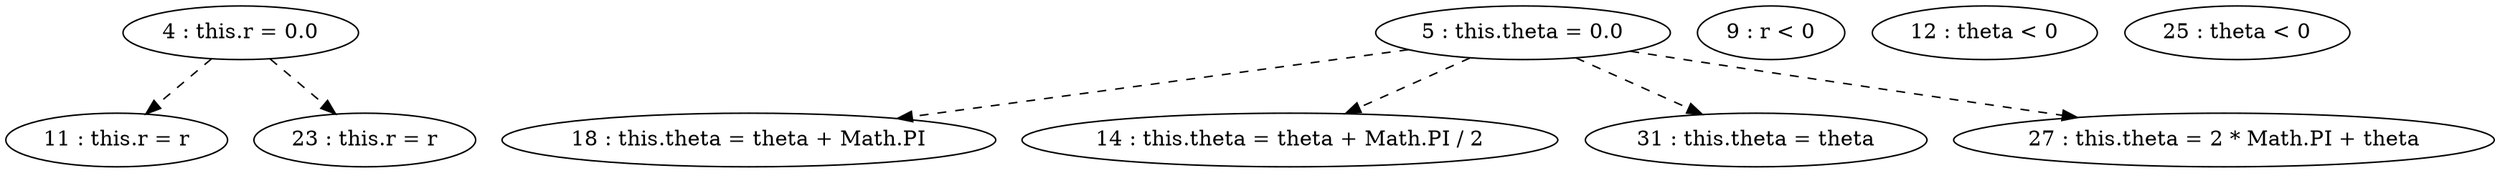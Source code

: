 digraph G {
"4 : this.r = 0.0"
"4 : this.r = 0.0" -> "11 : this.r = r" [style=dashed]
"4 : this.r = 0.0" -> "23 : this.r = r" [style=dashed]
"5 : this.theta = 0.0"
"5 : this.theta = 0.0" -> "18 : this.theta = theta + Math.PI" [style=dashed]
"5 : this.theta = 0.0" -> "14 : this.theta = theta + Math.PI / 2" [style=dashed]
"5 : this.theta = 0.0" -> "31 : this.theta = theta" [style=dashed]
"5 : this.theta = 0.0" -> "27 : this.theta = 2 * Math.PI + theta" [style=dashed]
"9 : r < 0"
"11 : this.r = r"
"12 : theta < 0"
"14 : this.theta = theta + Math.PI / 2"
"18 : this.theta = theta + Math.PI"
"23 : this.r = r"
"25 : theta < 0"
"27 : this.theta = 2 * Math.PI + theta"
"31 : this.theta = theta"
}